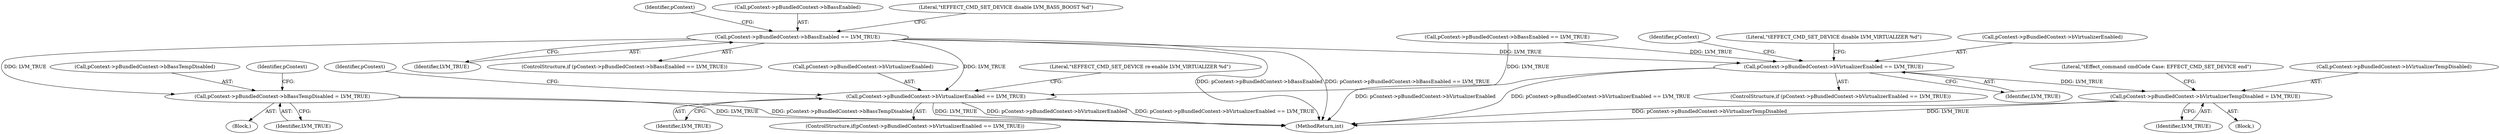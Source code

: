 digraph "0_Android_9e29523b9537983b4c4b205ff868d0b3bca0383b@pointer" {
"1000949" [label="(Call,pContext->pBundledContext->bBassEnabled == LVM_TRUE)"];
"1000965" [label="(Call,pContext->pBundledContext->bBassTempDisabled = LVM_TRUE)"];
"1001033" [label="(Call,pContext->pBundledContext->bVirtualizerEnabled == LVM_TRUE)"];
"1001049" [label="(Call,pContext->pBundledContext->bVirtualizerTempDisabled = LVM_TRUE)"];
"1001065" [label="(Call,pContext->pBundledContext->bVirtualizerEnabled == LVM_TRUE)"];
"1001039" [label="(Identifier,LVM_TRUE)"];
"1000939" [label="(Block,)"];
"1000968" [label="(Identifier,pContext)"];
"1001065" [label="(Call,pContext->pBundledContext->bVirtualizerEnabled == LVM_TRUE)"];
"1001007" [label="(Identifier,pContext)"];
"1000965" [label="(Call,pContext->pBundledContext->bBassTempDisabled = LVM_TRUE)"];
"1000950" [label="(Call,pContext->pBundledContext->bBassEnabled)"];
"1001052" [label="(Identifier,pContext)"];
"1001071" [label="(Identifier,LVM_TRUE)"];
"1001084" [label="(Identifier,pContext)"];
"1001066" [label="(Call,pContext->pBundledContext->bVirtualizerEnabled)"];
"1000949" [label="(Call,pContext->pBundledContext->bBassEnabled == LVM_TRUE)"];
"1001042" [label="(Literal,\"\tEFFECT_CMD_SET_DEVICE disable LVM_VIRTUALIZER %d\")"];
"1000966" [label="(Call,pContext->pBundledContext->bBassTempDisabled)"];
"1001271" [label="(MethodReturn,int)"];
"1000958" [label="(Literal,\"\tEFFECT_CMD_SET_DEVICE disable LVM_BASS_BOOST %d\")"];
"1001089" [label="(Literal,\"\tEffect_command cmdCode Case: EFFECT_CMD_SET_DEVICE end\")"];
"1001055" [label="(Identifier,LVM_TRUE)"];
"1001049" [label="(Call,pContext->pBundledContext->bVirtualizerTempDisabled = LVM_TRUE)"];
"1001033" [label="(Call,pContext->pBundledContext->bVirtualizerEnabled == LVM_TRUE)"];
"1001050" [label="(Call,pContext->pBundledContext->bVirtualizerTempDisabled)"];
"1001034" [label="(Call,pContext->pBundledContext->bVirtualizerEnabled)"];
"1001032" [label="(ControlStructure,if (pContext->pBundledContext->bVirtualizerEnabled == LVM_TRUE))"];
"1001023" [label="(Block,)"];
"1000955" [label="(Identifier,LVM_TRUE)"];
"1000948" [label="(ControlStructure,if (pContext->pBundledContext->bBassEnabled == LVM_TRUE))"];
"1000981" [label="(Call,pContext->pBundledContext->bBassEnabled == LVM_TRUE)"];
"1001064" [label="(ControlStructure,if(pContext->pBundledContext->bVirtualizerEnabled == LVM_TRUE))"];
"1000971" [label="(Identifier,LVM_TRUE)"];
"1001074" [label="(Literal,\"\tEFFECT_CMD_SET_DEVICE re-enable LVM_VIRTUALIZER %d\")"];
"1000949" -> "1000948"  [label="AST: "];
"1000949" -> "1000955"  [label="CFG: "];
"1000950" -> "1000949"  [label="AST: "];
"1000955" -> "1000949"  [label="AST: "];
"1000958" -> "1000949"  [label="CFG: "];
"1000968" -> "1000949"  [label="CFG: "];
"1000949" -> "1001271"  [label="DDG: pContext->pBundledContext->bBassEnabled"];
"1000949" -> "1001271"  [label="DDG: pContext->pBundledContext->bBassEnabled == LVM_TRUE"];
"1000949" -> "1000965"  [label="DDG: LVM_TRUE"];
"1000949" -> "1001033"  [label="DDG: LVM_TRUE"];
"1000949" -> "1001065"  [label="DDG: LVM_TRUE"];
"1000965" -> "1000939"  [label="AST: "];
"1000965" -> "1000971"  [label="CFG: "];
"1000966" -> "1000965"  [label="AST: "];
"1000971" -> "1000965"  [label="AST: "];
"1001007" -> "1000965"  [label="CFG: "];
"1000965" -> "1001271"  [label="DDG: LVM_TRUE"];
"1000965" -> "1001271"  [label="DDG: pContext->pBundledContext->bBassTempDisabled"];
"1001033" -> "1001032"  [label="AST: "];
"1001033" -> "1001039"  [label="CFG: "];
"1001034" -> "1001033"  [label="AST: "];
"1001039" -> "1001033"  [label="AST: "];
"1001042" -> "1001033"  [label="CFG: "];
"1001052" -> "1001033"  [label="CFG: "];
"1001033" -> "1001271"  [label="DDG: pContext->pBundledContext->bVirtualizerEnabled == LVM_TRUE"];
"1001033" -> "1001271"  [label="DDG: pContext->pBundledContext->bVirtualizerEnabled"];
"1000981" -> "1001033"  [label="DDG: LVM_TRUE"];
"1001033" -> "1001049"  [label="DDG: LVM_TRUE"];
"1001049" -> "1001023"  [label="AST: "];
"1001049" -> "1001055"  [label="CFG: "];
"1001050" -> "1001049"  [label="AST: "];
"1001055" -> "1001049"  [label="AST: "];
"1001089" -> "1001049"  [label="CFG: "];
"1001049" -> "1001271"  [label="DDG: LVM_TRUE"];
"1001049" -> "1001271"  [label="DDG: pContext->pBundledContext->bVirtualizerTempDisabled"];
"1001065" -> "1001064"  [label="AST: "];
"1001065" -> "1001071"  [label="CFG: "];
"1001066" -> "1001065"  [label="AST: "];
"1001071" -> "1001065"  [label="AST: "];
"1001074" -> "1001065"  [label="CFG: "];
"1001084" -> "1001065"  [label="CFG: "];
"1001065" -> "1001271"  [label="DDG: pContext->pBundledContext->bVirtualizerEnabled"];
"1001065" -> "1001271"  [label="DDG: pContext->pBundledContext->bVirtualizerEnabled == LVM_TRUE"];
"1001065" -> "1001271"  [label="DDG: LVM_TRUE"];
"1000981" -> "1001065"  [label="DDG: LVM_TRUE"];
}

